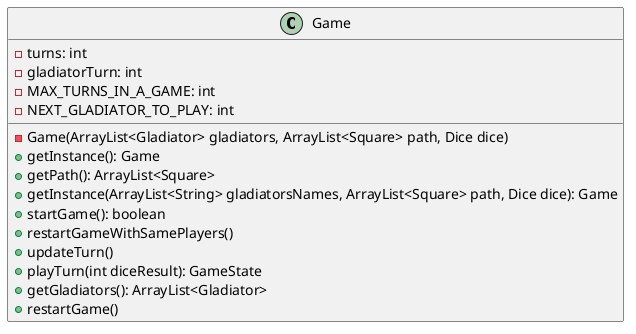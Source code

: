@startuml
class Game {
    -turns: int
    -gladiatorTurn: int
    -MAX_TURNS_IN_A_GAME: int
    -NEXT_GLADIATOR_TO_PLAY: int
    -Game(ArrayList<Gladiator> gladiators, ArrayList<Square> path, Dice dice)
    +getInstance(): Game
    +getPath(): ArrayList<Square>
    +getInstance(ArrayList<String> gladiatorsNames, ArrayList<Square> path, Dice dice): Game
    +startGame(): boolean
    +restartGameWithSamePlayers()
    +updateTurn()
    +playTurn(int diceResult): GameState
    +getGladiators(): ArrayList<Gladiator> 
    +restartGame()
}
@enduml